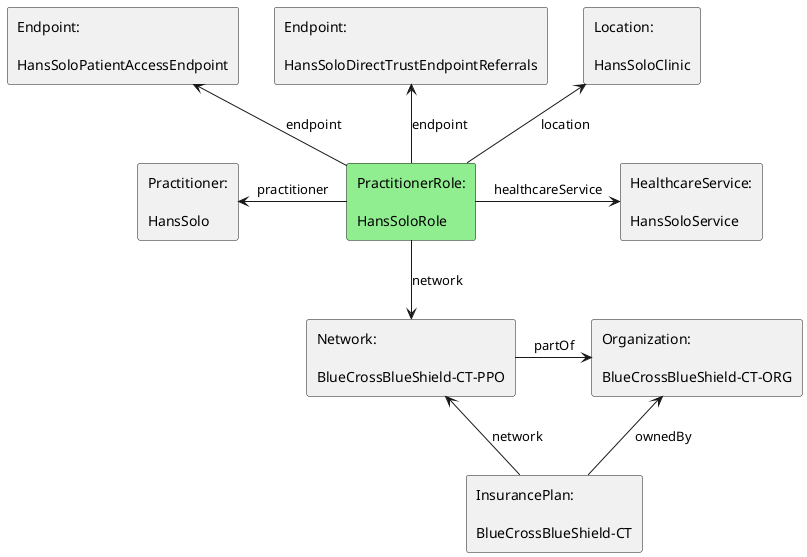 @startuml

agent #LightGreen "PractitionerRole:\n\nHansSoloRole" as practitionerRole
agent "Practitioner:\n\nHansSolo" as practitioner

agent "Location:\n\nHansSoloClinic" as location
agent "HealthcareService:\n\nHansSoloService" as healthcareService
agent "InsurancePlan:\n\nBlueCrossBlueShield-CT" as insurancePlan
agent "Network:\n\nBlueCrossBlueShield-CT-PPO" as network
agent "Organization:\n\nBlueCrossBlueShield-CT-ORG" as organization
agent "Endpoint:\n\nHansSoloDirectTrustEndpointReferrals" as directEndpoint
agent "Endpoint:\n\nHansSoloPatientAccessEndpoint" as patientAccessEndpoint

practitionerRole -left-> practitioner : "practitioner"
practitionerRole -right-> healthcareService : "healthcareService"
practitionerRole -down-> network : "network"
practitionerRole -up-> location : "location"
practitionerRole -up-> directEndpoint : "endpoint"
practitionerRole -up-> patientAccessEndpoint : "endpoint"
insurancePlan -up-> network : "network"
network -right-> organization : "partOf"
insurancePlan -up-> organization : "ownedBy"

@enduml